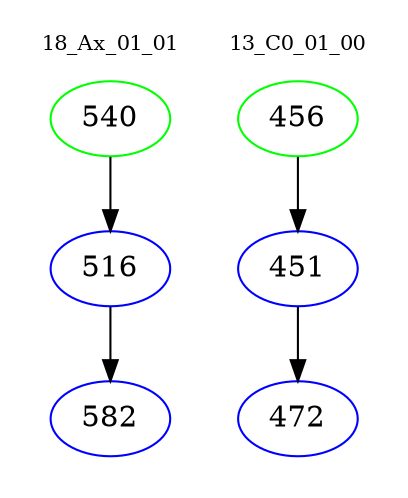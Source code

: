 digraph{
subgraph cluster_0 {
color = white
label = "18_Ax_01_01";
fontsize=10;
T0_540 [label="540", color="green"]
T0_540 -> T0_516 [color="black"]
T0_516 [label="516", color="blue"]
T0_516 -> T0_582 [color="black"]
T0_582 [label="582", color="blue"]
}
subgraph cluster_1 {
color = white
label = "13_C0_01_00";
fontsize=10;
T1_456 [label="456", color="green"]
T1_456 -> T1_451 [color="black"]
T1_451 [label="451", color="blue"]
T1_451 -> T1_472 [color="black"]
T1_472 [label="472", color="blue"]
}
}
